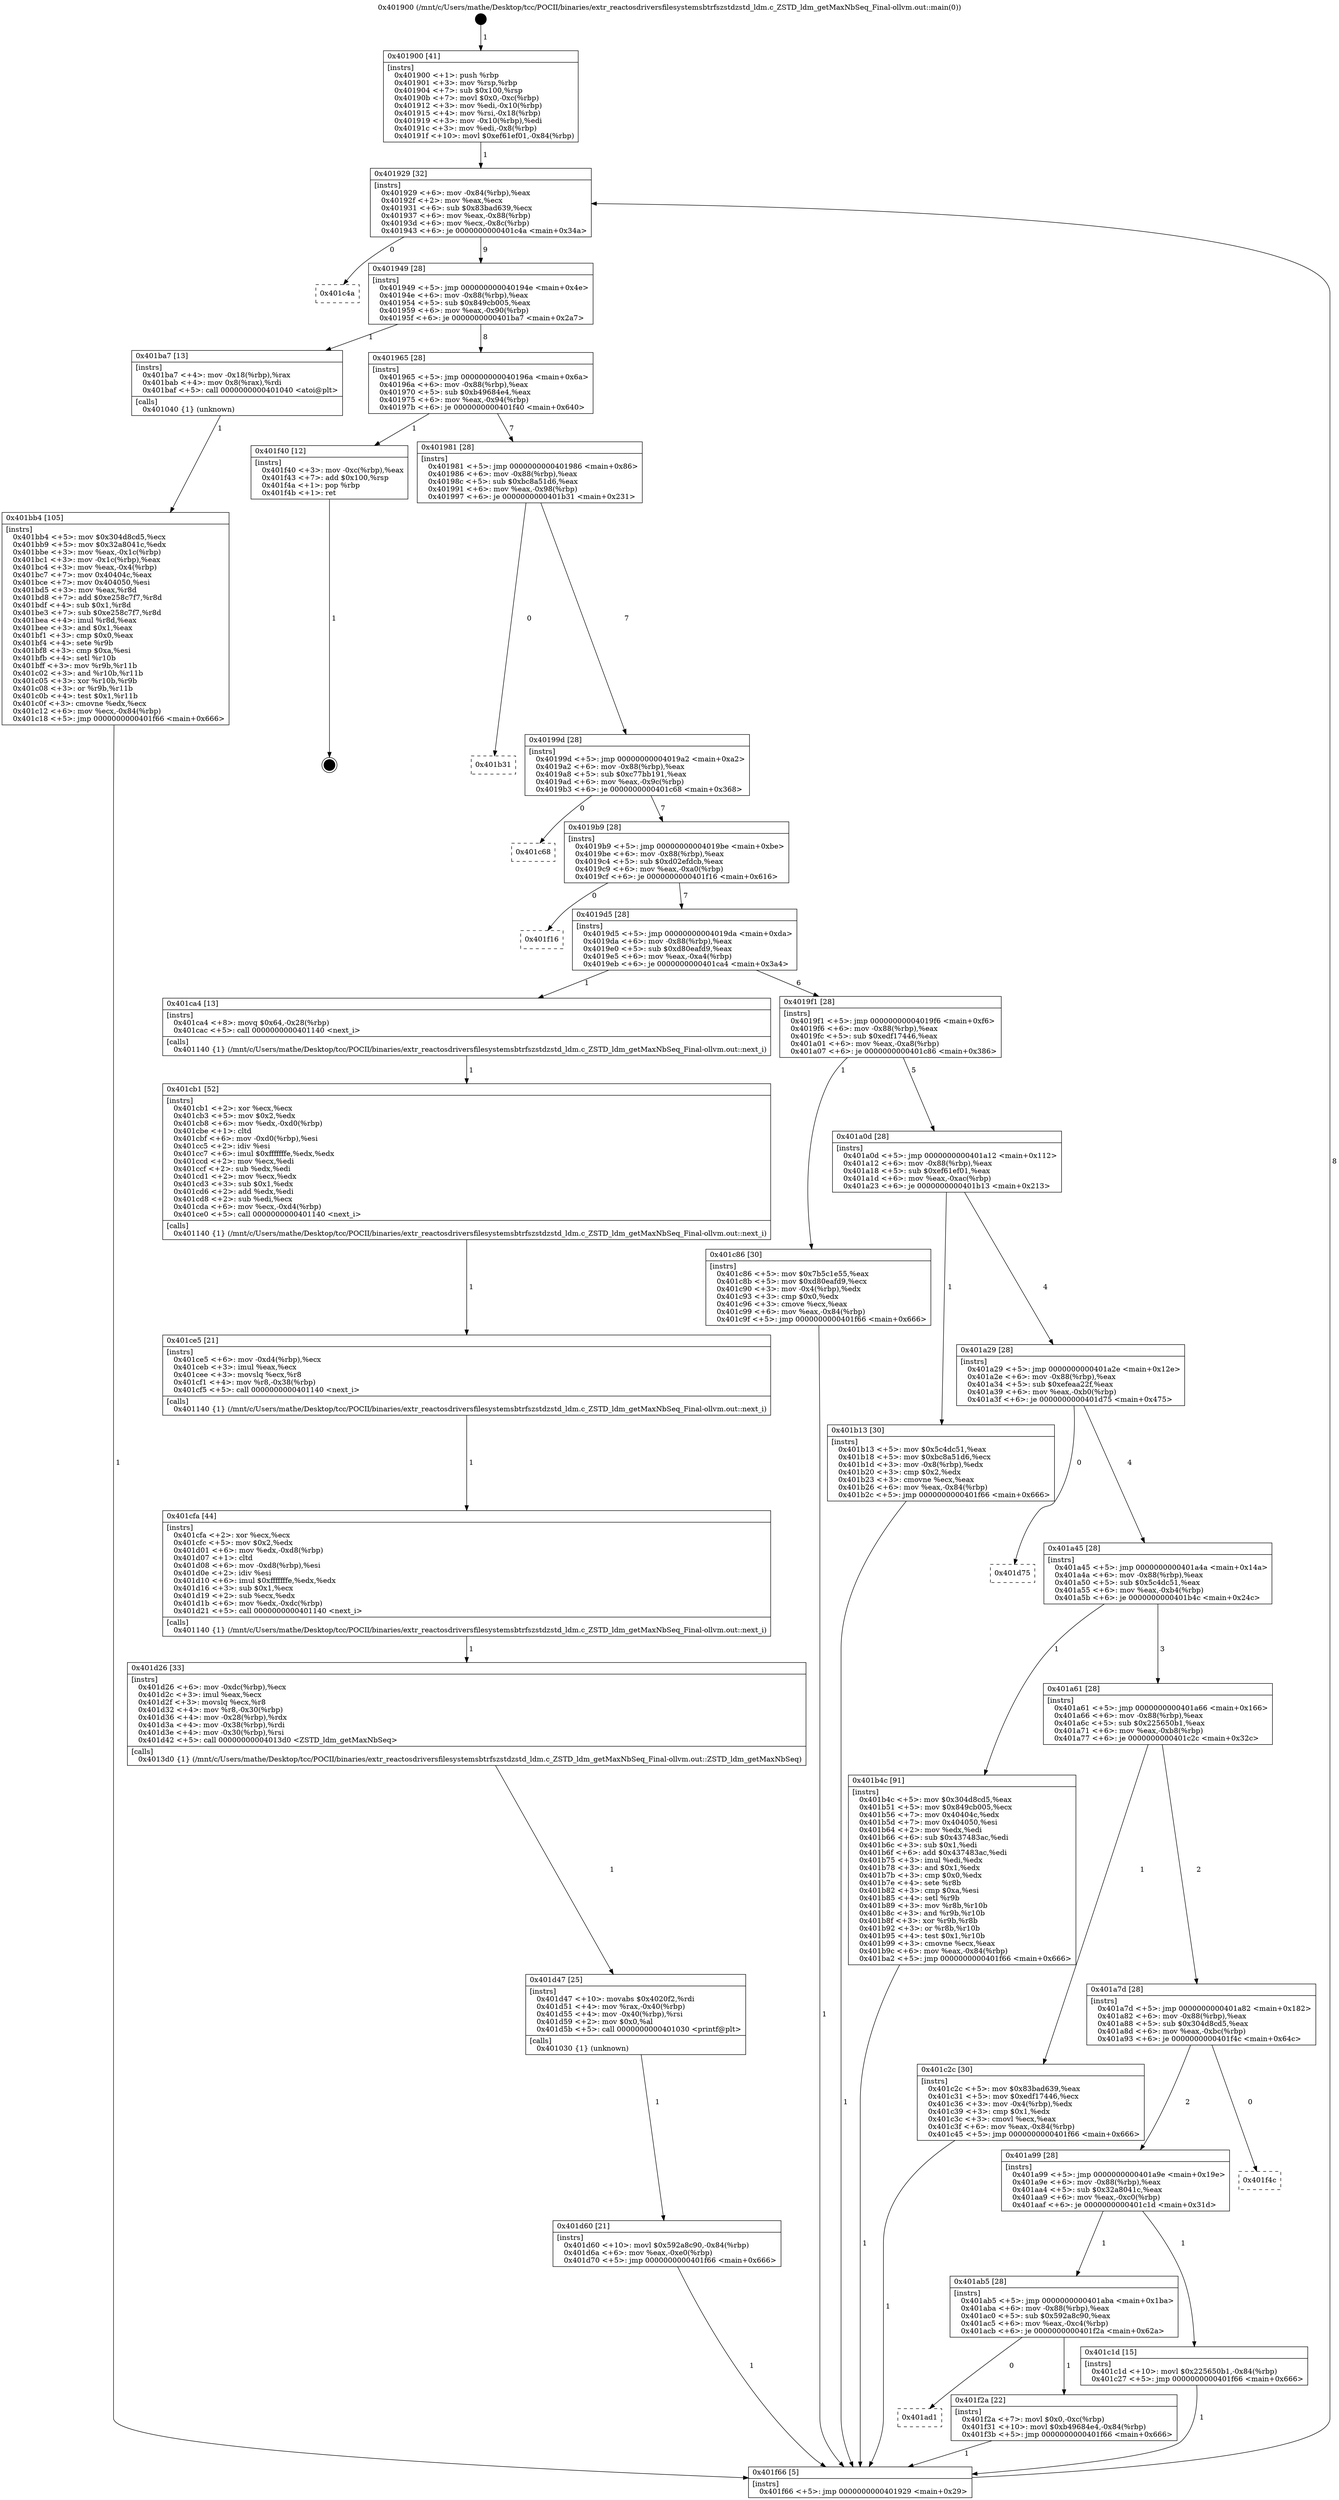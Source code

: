 digraph "0x401900" {
  label = "0x401900 (/mnt/c/Users/mathe/Desktop/tcc/POCII/binaries/extr_reactosdriversfilesystemsbtrfszstdzstd_ldm.c_ZSTD_ldm_getMaxNbSeq_Final-ollvm.out::main(0))"
  labelloc = "t"
  node[shape=record]

  Entry [label="",width=0.3,height=0.3,shape=circle,fillcolor=black,style=filled]
  "0x401929" [label="{
     0x401929 [32]\l
     | [instrs]\l
     &nbsp;&nbsp;0x401929 \<+6\>: mov -0x84(%rbp),%eax\l
     &nbsp;&nbsp;0x40192f \<+2\>: mov %eax,%ecx\l
     &nbsp;&nbsp;0x401931 \<+6\>: sub $0x83bad639,%ecx\l
     &nbsp;&nbsp;0x401937 \<+6\>: mov %eax,-0x88(%rbp)\l
     &nbsp;&nbsp;0x40193d \<+6\>: mov %ecx,-0x8c(%rbp)\l
     &nbsp;&nbsp;0x401943 \<+6\>: je 0000000000401c4a \<main+0x34a\>\l
  }"]
  "0x401c4a" [label="{
     0x401c4a\l
  }", style=dashed]
  "0x401949" [label="{
     0x401949 [28]\l
     | [instrs]\l
     &nbsp;&nbsp;0x401949 \<+5\>: jmp 000000000040194e \<main+0x4e\>\l
     &nbsp;&nbsp;0x40194e \<+6\>: mov -0x88(%rbp),%eax\l
     &nbsp;&nbsp;0x401954 \<+5\>: sub $0x849cb005,%eax\l
     &nbsp;&nbsp;0x401959 \<+6\>: mov %eax,-0x90(%rbp)\l
     &nbsp;&nbsp;0x40195f \<+6\>: je 0000000000401ba7 \<main+0x2a7\>\l
  }"]
  Exit [label="",width=0.3,height=0.3,shape=circle,fillcolor=black,style=filled,peripheries=2]
  "0x401ba7" [label="{
     0x401ba7 [13]\l
     | [instrs]\l
     &nbsp;&nbsp;0x401ba7 \<+4\>: mov -0x18(%rbp),%rax\l
     &nbsp;&nbsp;0x401bab \<+4\>: mov 0x8(%rax),%rdi\l
     &nbsp;&nbsp;0x401baf \<+5\>: call 0000000000401040 \<atoi@plt\>\l
     | [calls]\l
     &nbsp;&nbsp;0x401040 \{1\} (unknown)\l
  }"]
  "0x401965" [label="{
     0x401965 [28]\l
     | [instrs]\l
     &nbsp;&nbsp;0x401965 \<+5\>: jmp 000000000040196a \<main+0x6a\>\l
     &nbsp;&nbsp;0x40196a \<+6\>: mov -0x88(%rbp),%eax\l
     &nbsp;&nbsp;0x401970 \<+5\>: sub $0xb49684e4,%eax\l
     &nbsp;&nbsp;0x401975 \<+6\>: mov %eax,-0x94(%rbp)\l
     &nbsp;&nbsp;0x40197b \<+6\>: je 0000000000401f40 \<main+0x640\>\l
  }"]
  "0x401ad1" [label="{
     0x401ad1\l
  }", style=dashed]
  "0x401f40" [label="{
     0x401f40 [12]\l
     | [instrs]\l
     &nbsp;&nbsp;0x401f40 \<+3\>: mov -0xc(%rbp),%eax\l
     &nbsp;&nbsp;0x401f43 \<+7\>: add $0x100,%rsp\l
     &nbsp;&nbsp;0x401f4a \<+1\>: pop %rbp\l
     &nbsp;&nbsp;0x401f4b \<+1\>: ret\l
  }"]
  "0x401981" [label="{
     0x401981 [28]\l
     | [instrs]\l
     &nbsp;&nbsp;0x401981 \<+5\>: jmp 0000000000401986 \<main+0x86\>\l
     &nbsp;&nbsp;0x401986 \<+6\>: mov -0x88(%rbp),%eax\l
     &nbsp;&nbsp;0x40198c \<+5\>: sub $0xbc8a51d6,%eax\l
     &nbsp;&nbsp;0x401991 \<+6\>: mov %eax,-0x98(%rbp)\l
     &nbsp;&nbsp;0x401997 \<+6\>: je 0000000000401b31 \<main+0x231\>\l
  }"]
  "0x401f2a" [label="{
     0x401f2a [22]\l
     | [instrs]\l
     &nbsp;&nbsp;0x401f2a \<+7\>: movl $0x0,-0xc(%rbp)\l
     &nbsp;&nbsp;0x401f31 \<+10\>: movl $0xb49684e4,-0x84(%rbp)\l
     &nbsp;&nbsp;0x401f3b \<+5\>: jmp 0000000000401f66 \<main+0x666\>\l
  }"]
  "0x401b31" [label="{
     0x401b31\l
  }", style=dashed]
  "0x40199d" [label="{
     0x40199d [28]\l
     | [instrs]\l
     &nbsp;&nbsp;0x40199d \<+5\>: jmp 00000000004019a2 \<main+0xa2\>\l
     &nbsp;&nbsp;0x4019a2 \<+6\>: mov -0x88(%rbp),%eax\l
     &nbsp;&nbsp;0x4019a8 \<+5\>: sub $0xc77bb191,%eax\l
     &nbsp;&nbsp;0x4019ad \<+6\>: mov %eax,-0x9c(%rbp)\l
     &nbsp;&nbsp;0x4019b3 \<+6\>: je 0000000000401c68 \<main+0x368\>\l
  }"]
  "0x401d60" [label="{
     0x401d60 [21]\l
     | [instrs]\l
     &nbsp;&nbsp;0x401d60 \<+10\>: movl $0x592a8c90,-0x84(%rbp)\l
     &nbsp;&nbsp;0x401d6a \<+6\>: mov %eax,-0xe0(%rbp)\l
     &nbsp;&nbsp;0x401d70 \<+5\>: jmp 0000000000401f66 \<main+0x666\>\l
  }"]
  "0x401c68" [label="{
     0x401c68\l
  }", style=dashed]
  "0x4019b9" [label="{
     0x4019b9 [28]\l
     | [instrs]\l
     &nbsp;&nbsp;0x4019b9 \<+5\>: jmp 00000000004019be \<main+0xbe\>\l
     &nbsp;&nbsp;0x4019be \<+6\>: mov -0x88(%rbp),%eax\l
     &nbsp;&nbsp;0x4019c4 \<+5\>: sub $0xd02efdcb,%eax\l
     &nbsp;&nbsp;0x4019c9 \<+6\>: mov %eax,-0xa0(%rbp)\l
     &nbsp;&nbsp;0x4019cf \<+6\>: je 0000000000401f16 \<main+0x616\>\l
  }"]
  "0x401d47" [label="{
     0x401d47 [25]\l
     | [instrs]\l
     &nbsp;&nbsp;0x401d47 \<+10\>: movabs $0x4020f2,%rdi\l
     &nbsp;&nbsp;0x401d51 \<+4\>: mov %rax,-0x40(%rbp)\l
     &nbsp;&nbsp;0x401d55 \<+4\>: mov -0x40(%rbp),%rsi\l
     &nbsp;&nbsp;0x401d59 \<+2\>: mov $0x0,%al\l
     &nbsp;&nbsp;0x401d5b \<+5\>: call 0000000000401030 \<printf@plt\>\l
     | [calls]\l
     &nbsp;&nbsp;0x401030 \{1\} (unknown)\l
  }"]
  "0x401f16" [label="{
     0x401f16\l
  }", style=dashed]
  "0x4019d5" [label="{
     0x4019d5 [28]\l
     | [instrs]\l
     &nbsp;&nbsp;0x4019d5 \<+5\>: jmp 00000000004019da \<main+0xda\>\l
     &nbsp;&nbsp;0x4019da \<+6\>: mov -0x88(%rbp),%eax\l
     &nbsp;&nbsp;0x4019e0 \<+5\>: sub $0xd80eafd9,%eax\l
     &nbsp;&nbsp;0x4019e5 \<+6\>: mov %eax,-0xa4(%rbp)\l
     &nbsp;&nbsp;0x4019eb \<+6\>: je 0000000000401ca4 \<main+0x3a4\>\l
  }"]
  "0x401d26" [label="{
     0x401d26 [33]\l
     | [instrs]\l
     &nbsp;&nbsp;0x401d26 \<+6\>: mov -0xdc(%rbp),%ecx\l
     &nbsp;&nbsp;0x401d2c \<+3\>: imul %eax,%ecx\l
     &nbsp;&nbsp;0x401d2f \<+3\>: movslq %ecx,%r8\l
     &nbsp;&nbsp;0x401d32 \<+4\>: mov %r8,-0x30(%rbp)\l
     &nbsp;&nbsp;0x401d36 \<+4\>: mov -0x28(%rbp),%rdx\l
     &nbsp;&nbsp;0x401d3a \<+4\>: mov -0x38(%rbp),%rdi\l
     &nbsp;&nbsp;0x401d3e \<+4\>: mov -0x30(%rbp),%rsi\l
     &nbsp;&nbsp;0x401d42 \<+5\>: call 00000000004013d0 \<ZSTD_ldm_getMaxNbSeq\>\l
     | [calls]\l
     &nbsp;&nbsp;0x4013d0 \{1\} (/mnt/c/Users/mathe/Desktop/tcc/POCII/binaries/extr_reactosdriversfilesystemsbtrfszstdzstd_ldm.c_ZSTD_ldm_getMaxNbSeq_Final-ollvm.out::ZSTD_ldm_getMaxNbSeq)\l
  }"]
  "0x401ca4" [label="{
     0x401ca4 [13]\l
     | [instrs]\l
     &nbsp;&nbsp;0x401ca4 \<+8\>: movq $0x64,-0x28(%rbp)\l
     &nbsp;&nbsp;0x401cac \<+5\>: call 0000000000401140 \<next_i\>\l
     | [calls]\l
     &nbsp;&nbsp;0x401140 \{1\} (/mnt/c/Users/mathe/Desktop/tcc/POCII/binaries/extr_reactosdriversfilesystemsbtrfszstdzstd_ldm.c_ZSTD_ldm_getMaxNbSeq_Final-ollvm.out::next_i)\l
  }"]
  "0x4019f1" [label="{
     0x4019f1 [28]\l
     | [instrs]\l
     &nbsp;&nbsp;0x4019f1 \<+5\>: jmp 00000000004019f6 \<main+0xf6\>\l
     &nbsp;&nbsp;0x4019f6 \<+6\>: mov -0x88(%rbp),%eax\l
     &nbsp;&nbsp;0x4019fc \<+5\>: sub $0xedf17446,%eax\l
     &nbsp;&nbsp;0x401a01 \<+6\>: mov %eax,-0xa8(%rbp)\l
     &nbsp;&nbsp;0x401a07 \<+6\>: je 0000000000401c86 \<main+0x386\>\l
  }"]
  "0x401cfa" [label="{
     0x401cfa [44]\l
     | [instrs]\l
     &nbsp;&nbsp;0x401cfa \<+2\>: xor %ecx,%ecx\l
     &nbsp;&nbsp;0x401cfc \<+5\>: mov $0x2,%edx\l
     &nbsp;&nbsp;0x401d01 \<+6\>: mov %edx,-0xd8(%rbp)\l
     &nbsp;&nbsp;0x401d07 \<+1\>: cltd\l
     &nbsp;&nbsp;0x401d08 \<+6\>: mov -0xd8(%rbp),%esi\l
     &nbsp;&nbsp;0x401d0e \<+2\>: idiv %esi\l
     &nbsp;&nbsp;0x401d10 \<+6\>: imul $0xfffffffe,%edx,%edx\l
     &nbsp;&nbsp;0x401d16 \<+3\>: sub $0x1,%ecx\l
     &nbsp;&nbsp;0x401d19 \<+2\>: sub %ecx,%edx\l
     &nbsp;&nbsp;0x401d1b \<+6\>: mov %edx,-0xdc(%rbp)\l
     &nbsp;&nbsp;0x401d21 \<+5\>: call 0000000000401140 \<next_i\>\l
     | [calls]\l
     &nbsp;&nbsp;0x401140 \{1\} (/mnt/c/Users/mathe/Desktop/tcc/POCII/binaries/extr_reactosdriversfilesystemsbtrfszstdzstd_ldm.c_ZSTD_ldm_getMaxNbSeq_Final-ollvm.out::next_i)\l
  }"]
  "0x401c86" [label="{
     0x401c86 [30]\l
     | [instrs]\l
     &nbsp;&nbsp;0x401c86 \<+5\>: mov $0x7b5c1e55,%eax\l
     &nbsp;&nbsp;0x401c8b \<+5\>: mov $0xd80eafd9,%ecx\l
     &nbsp;&nbsp;0x401c90 \<+3\>: mov -0x4(%rbp),%edx\l
     &nbsp;&nbsp;0x401c93 \<+3\>: cmp $0x0,%edx\l
     &nbsp;&nbsp;0x401c96 \<+3\>: cmove %ecx,%eax\l
     &nbsp;&nbsp;0x401c99 \<+6\>: mov %eax,-0x84(%rbp)\l
     &nbsp;&nbsp;0x401c9f \<+5\>: jmp 0000000000401f66 \<main+0x666\>\l
  }"]
  "0x401a0d" [label="{
     0x401a0d [28]\l
     | [instrs]\l
     &nbsp;&nbsp;0x401a0d \<+5\>: jmp 0000000000401a12 \<main+0x112\>\l
     &nbsp;&nbsp;0x401a12 \<+6\>: mov -0x88(%rbp),%eax\l
     &nbsp;&nbsp;0x401a18 \<+5\>: sub $0xef61ef01,%eax\l
     &nbsp;&nbsp;0x401a1d \<+6\>: mov %eax,-0xac(%rbp)\l
     &nbsp;&nbsp;0x401a23 \<+6\>: je 0000000000401b13 \<main+0x213\>\l
  }"]
  "0x401ce5" [label="{
     0x401ce5 [21]\l
     | [instrs]\l
     &nbsp;&nbsp;0x401ce5 \<+6\>: mov -0xd4(%rbp),%ecx\l
     &nbsp;&nbsp;0x401ceb \<+3\>: imul %eax,%ecx\l
     &nbsp;&nbsp;0x401cee \<+3\>: movslq %ecx,%r8\l
     &nbsp;&nbsp;0x401cf1 \<+4\>: mov %r8,-0x38(%rbp)\l
     &nbsp;&nbsp;0x401cf5 \<+5\>: call 0000000000401140 \<next_i\>\l
     | [calls]\l
     &nbsp;&nbsp;0x401140 \{1\} (/mnt/c/Users/mathe/Desktop/tcc/POCII/binaries/extr_reactosdriversfilesystemsbtrfszstdzstd_ldm.c_ZSTD_ldm_getMaxNbSeq_Final-ollvm.out::next_i)\l
  }"]
  "0x401b13" [label="{
     0x401b13 [30]\l
     | [instrs]\l
     &nbsp;&nbsp;0x401b13 \<+5\>: mov $0x5c4dc51,%eax\l
     &nbsp;&nbsp;0x401b18 \<+5\>: mov $0xbc8a51d6,%ecx\l
     &nbsp;&nbsp;0x401b1d \<+3\>: mov -0x8(%rbp),%edx\l
     &nbsp;&nbsp;0x401b20 \<+3\>: cmp $0x2,%edx\l
     &nbsp;&nbsp;0x401b23 \<+3\>: cmovne %ecx,%eax\l
     &nbsp;&nbsp;0x401b26 \<+6\>: mov %eax,-0x84(%rbp)\l
     &nbsp;&nbsp;0x401b2c \<+5\>: jmp 0000000000401f66 \<main+0x666\>\l
  }"]
  "0x401a29" [label="{
     0x401a29 [28]\l
     | [instrs]\l
     &nbsp;&nbsp;0x401a29 \<+5\>: jmp 0000000000401a2e \<main+0x12e\>\l
     &nbsp;&nbsp;0x401a2e \<+6\>: mov -0x88(%rbp),%eax\l
     &nbsp;&nbsp;0x401a34 \<+5\>: sub $0xefeaa22f,%eax\l
     &nbsp;&nbsp;0x401a39 \<+6\>: mov %eax,-0xb0(%rbp)\l
     &nbsp;&nbsp;0x401a3f \<+6\>: je 0000000000401d75 \<main+0x475\>\l
  }"]
  "0x401f66" [label="{
     0x401f66 [5]\l
     | [instrs]\l
     &nbsp;&nbsp;0x401f66 \<+5\>: jmp 0000000000401929 \<main+0x29\>\l
  }"]
  "0x401900" [label="{
     0x401900 [41]\l
     | [instrs]\l
     &nbsp;&nbsp;0x401900 \<+1\>: push %rbp\l
     &nbsp;&nbsp;0x401901 \<+3\>: mov %rsp,%rbp\l
     &nbsp;&nbsp;0x401904 \<+7\>: sub $0x100,%rsp\l
     &nbsp;&nbsp;0x40190b \<+7\>: movl $0x0,-0xc(%rbp)\l
     &nbsp;&nbsp;0x401912 \<+3\>: mov %edi,-0x10(%rbp)\l
     &nbsp;&nbsp;0x401915 \<+4\>: mov %rsi,-0x18(%rbp)\l
     &nbsp;&nbsp;0x401919 \<+3\>: mov -0x10(%rbp),%edi\l
     &nbsp;&nbsp;0x40191c \<+3\>: mov %edi,-0x8(%rbp)\l
     &nbsp;&nbsp;0x40191f \<+10\>: movl $0xef61ef01,-0x84(%rbp)\l
  }"]
  "0x401cb1" [label="{
     0x401cb1 [52]\l
     | [instrs]\l
     &nbsp;&nbsp;0x401cb1 \<+2\>: xor %ecx,%ecx\l
     &nbsp;&nbsp;0x401cb3 \<+5\>: mov $0x2,%edx\l
     &nbsp;&nbsp;0x401cb8 \<+6\>: mov %edx,-0xd0(%rbp)\l
     &nbsp;&nbsp;0x401cbe \<+1\>: cltd\l
     &nbsp;&nbsp;0x401cbf \<+6\>: mov -0xd0(%rbp),%esi\l
     &nbsp;&nbsp;0x401cc5 \<+2\>: idiv %esi\l
     &nbsp;&nbsp;0x401cc7 \<+6\>: imul $0xfffffffe,%edx,%edx\l
     &nbsp;&nbsp;0x401ccd \<+2\>: mov %ecx,%edi\l
     &nbsp;&nbsp;0x401ccf \<+2\>: sub %edx,%edi\l
     &nbsp;&nbsp;0x401cd1 \<+2\>: mov %ecx,%edx\l
     &nbsp;&nbsp;0x401cd3 \<+3\>: sub $0x1,%edx\l
     &nbsp;&nbsp;0x401cd6 \<+2\>: add %edx,%edi\l
     &nbsp;&nbsp;0x401cd8 \<+2\>: sub %edi,%ecx\l
     &nbsp;&nbsp;0x401cda \<+6\>: mov %ecx,-0xd4(%rbp)\l
     &nbsp;&nbsp;0x401ce0 \<+5\>: call 0000000000401140 \<next_i\>\l
     | [calls]\l
     &nbsp;&nbsp;0x401140 \{1\} (/mnt/c/Users/mathe/Desktop/tcc/POCII/binaries/extr_reactosdriversfilesystemsbtrfszstdzstd_ldm.c_ZSTD_ldm_getMaxNbSeq_Final-ollvm.out::next_i)\l
  }"]
  "0x401d75" [label="{
     0x401d75\l
  }", style=dashed]
  "0x401a45" [label="{
     0x401a45 [28]\l
     | [instrs]\l
     &nbsp;&nbsp;0x401a45 \<+5\>: jmp 0000000000401a4a \<main+0x14a\>\l
     &nbsp;&nbsp;0x401a4a \<+6\>: mov -0x88(%rbp),%eax\l
     &nbsp;&nbsp;0x401a50 \<+5\>: sub $0x5c4dc51,%eax\l
     &nbsp;&nbsp;0x401a55 \<+6\>: mov %eax,-0xb4(%rbp)\l
     &nbsp;&nbsp;0x401a5b \<+6\>: je 0000000000401b4c \<main+0x24c\>\l
  }"]
  "0x401ab5" [label="{
     0x401ab5 [28]\l
     | [instrs]\l
     &nbsp;&nbsp;0x401ab5 \<+5\>: jmp 0000000000401aba \<main+0x1ba\>\l
     &nbsp;&nbsp;0x401aba \<+6\>: mov -0x88(%rbp),%eax\l
     &nbsp;&nbsp;0x401ac0 \<+5\>: sub $0x592a8c90,%eax\l
     &nbsp;&nbsp;0x401ac5 \<+6\>: mov %eax,-0xc4(%rbp)\l
     &nbsp;&nbsp;0x401acb \<+6\>: je 0000000000401f2a \<main+0x62a\>\l
  }"]
  "0x401b4c" [label="{
     0x401b4c [91]\l
     | [instrs]\l
     &nbsp;&nbsp;0x401b4c \<+5\>: mov $0x304d8cd5,%eax\l
     &nbsp;&nbsp;0x401b51 \<+5\>: mov $0x849cb005,%ecx\l
     &nbsp;&nbsp;0x401b56 \<+7\>: mov 0x40404c,%edx\l
     &nbsp;&nbsp;0x401b5d \<+7\>: mov 0x404050,%esi\l
     &nbsp;&nbsp;0x401b64 \<+2\>: mov %edx,%edi\l
     &nbsp;&nbsp;0x401b66 \<+6\>: sub $0x437483ac,%edi\l
     &nbsp;&nbsp;0x401b6c \<+3\>: sub $0x1,%edi\l
     &nbsp;&nbsp;0x401b6f \<+6\>: add $0x437483ac,%edi\l
     &nbsp;&nbsp;0x401b75 \<+3\>: imul %edi,%edx\l
     &nbsp;&nbsp;0x401b78 \<+3\>: and $0x1,%edx\l
     &nbsp;&nbsp;0x401b7b \<+3\>: cmp $0x0,%edx\l
     &nbsp;&nbsp;0x401b7e \<+4\>: sete %r8b\l
     &nbsp;&nbsp;0x401b82 \<+3\>: cmp $0xa,%esi\l
     &nbsp;&nbsp;0x401b85 \<+4\>: setl %r9b\l
     &nbsp;&nbsp;0x401b89 \<+3\>: mov %r8b,%r10b\l
     &nbsp;&nbsp;0x401b8c \<+3\>: and %r9b,%r10b\l
     &nbsp;&nbsp;0x401b8f \<+3\>: xor %r9b,%r8b\l
     &nbsp;&nbsp;0x401b92 \<+3\>: or %r8b,%r10b\l
     &nbsp;&nbsp;0x401b95 \<+4\>: test $0x1,%r10b\l
     &nbsp;&nbsp;0x401b99 \<+3\>: cmovne %ecx,%eax\l
     &nbsp;&nbsp;0x401b9c \<+6\>: mov %eax,-0x84(%rbp)\l
     &nbsp;&nbsp;0x401ba2 \<+5\>: jmp 0000000000401f66 \<main+0x666\>\l
  }"]
  "0x401a61" [label="{
     0x401a61 [28]\l
     | [instrs]\l
     &nbsp;&nbsp;0x401a61 \<+5\>: jmp 0000000000401a66 \<main+0x166\>\l
     &nbsp;&nbsp;0x401a66 \<+6\>: mov -0x88(%rbp),%eax\l
     &nbsp;&nbsp;0x401a6c \<+5\>: sub $0x225650b1,%eax\l
     &nbsp;&nbsp;0x401a71 \<+6\>: mov %eax,-0xb8(%rbp)\l
     &nbsp;&nbsp;0x401a77 \<+6\>: je 0000000000401c2c \<main+0x32c\>\l
  }"]
  "0x401bb4" [label="{
     0x401bb4 [105]\l
     | [instrs]\l
     &nbsp;&nbsp;0x401bb4 \<+5\>: mov $0x304d8cd5,%ecx\l
     &nbsp;&nbsp;0x401bb9 \<+5\>: mov $0x32a8041c,%edx\l
     &nbsp;&nbsp;0x401bbe \<+3\>: mov %eax,-0x1c(%rbp)\l
     &nbsp;&nbsp;0x401bc1 \<+3\>: mov -0x1c(%rbp),%eax\l
     &nbsp;&nbsp;0x401bc4 \<+3\>: mov %eax,-0x4(%rbp)\l
     &nbsp;&nbsp;0x401bc7 \<+7\>: mov 0x40404c,%eax\l
     &nbsp;&nbsp;0x401bce \<+7\>: mov 0x404050,%esi\l
     &nbsp;&nbsp;0x401bd5 \<+3\>: mov %eax,%r8d\l
     &nbsp;&nbsp;0x401bd8 \<+7\>: add $0xe258c7f7,%r8d\l
     &nbsp;&nbsp;0x401bdf \<+4\>: sub $0x1,%r8d\l
     &nbsp;&nbsp;0x401be3 \<+7\>: sub $0xe258c7f7,%r8d\l
     &nbsp;&nbsp;0x401bea \<+4\>: imul %r8d,%eax\l
     &nbsp;&nbsp;0x401bee \<+3\>: and $0x1,%eax\l
     &nbsp;&nbsp;0x401bf1 \<+3\>: cmp $0x0,%eax\l
     &nbsp;&nbsp;0x401bf4 \<+4\>: sete %r9b\l
     &nbsp;&nbsp;0x401bf8 \<+3\>: cmp $0xa,%esi\l
     &nbsp;&nbsp;0x401bfb \<+4\>: setl %r10b\l
     &nbsp;&nbsp;0x401bff \<+3\>: mov %r9b,%r11b\l
     &nbsp;&nbsp;0x401c02 \<+3\>: and %r10b,%r11b\l
     &nbsp;&nbsp;0x401c05 \<+3\>: xor %r10b,%r9b\l
     &nbsp;&nbsp;0x401c08 \<+3\>: or %r9b,%r11b\l
     &nbsp;&nbsp;0x401c0b \<+4\>: test $0x1,%r11b\l
     &nbsp;&nbsp;0x401c0f \<+3\>: cmovne %edx,%ecx\l
     &nbsp;&nbsp;0x401c12 \<+6\>: mov %ecx,-0x84(%rbp)\l
     &nbsp;&nbsp;0x401c18 \<+5\>: jmp 0000000000401f66 \<main+0x666\>\l
  }"]
  "0x401c1d" [label="{
     0x401c1d [15]\l
     | [instrs]\l
     &nbsp;&nbsp;0x401c1d \<+10\>: movl $0x225650b1,-0x84(%rbp)\l
     &nbsp;&nbsp;0x401c27 \<+5\>: jmp 0000000000401f66 \<main+0x666\>\l
  }"]
  "0x401c2c" [label="{
     0x401c2c [30]\l
     | [instrs]\l
     &nbsp;&nbsp;0x401c2c \<+5\>: mov $0x83bad639,%eax\l
     &nbsp;&nbsp;0x401c31 \<+5\>: mov $0xedf17446,%ecx\l
     &nbsp;&nbsp;0x401c36 \<+3\>: mov -0x4(%rbp),%edx\l
     &nbsp;&nbsp;0x401c39 \<+3\>: cmp $0x1,%edx\l
     &nbsp;&nbsp;0x401c3c \<+3\>: cmovl %ecx,%eax\l
     &nbsp;&nbsp;0x401c3f \<+6\>: mov %eax,-0x84(%rbp)\l
     &nbsp;&nbsp;0x401c45 \<+5\>: jmp 0000000000401f66 \<main+0x666\>\l
  }"]
  "0x401a7d" [label="{
     0x401a7d [28]\l
     | [instrs]\l
     &nbsp;&nbsp;0x401a7d \<+5\>: jmp 0000000000401a82 \<main+0x182\>\l
     &nbsp;&nbsp;0x401a82 \<+6\>: mov -0x88(%rbp),%eax\l
     &nbsp;&nbsp;0x401a88 \<+5\>: sub $0x304d8cd5,%eax\l
     &nbsp;&nbsp;0x401a8d \<+6\>: mov %eax,-0xbc(%rbp)\l
     &nbsp;&nbsp;0x401a93 \<+6\>: je 0000000000401f4c \<main+0x64c\>\l
  }"]
  "0x401a99" [label="{
     0x401a99 [28]\l
     | [instrs]\l
     &nbsp;&nbsp;0x401a99 \<+5\>: jmp 0000000000401a9e \<main+0x19e\>\l
     &nbsp;&nbsp;0x401a9e \<+6\>: mov -0x88(%rbp),%eax\l
     &nbsp;&nbsp;0x401aa4 \<+5\>: sub $0x32a8041c,%eax\l
     &nbsp;&nbsp;0x401aa9 \<+6\>: mov %eax,-0xc0(%rbp)\l
     &nbsp;&nbsp;0x401aaf \<+6\>: je 0000000000401c1d \<main+0x31d\>\l
  }"]
  "0x401f4c" [label="{
     0x401f4c\l
  }", style=dashed]
  Entry -> "0x401900" [label=" 1"]
  "0x401929" -> "0x401c4a" [label=" 0"]
  "0x401929" -> "0x401949" [label=" 9"]
  "0x401f40" -> Exit [label=" 1"]
  "0x401949" -> "0x401ba7" [label=" 1"]
  "0x401949" -> "0x401965" [label=" 8"]
  "0x401f2a" -> "0x401f66" [label=" 1"]
  "0x401965" -> "0x401f40" [label=" 1"]
  "0x401965" -> "0x401981" [label=" 7"]
  "0x401ab5" -> "0x401ad1" [label=" 0"]
  "0x401981" -> "0x401b31" [label=" 0"]
  "0x401981" -> "0x40199d" [label=" 7"]
  "0x401ab5" -> "0x401f2a" [label=" 1"]
  "0x40199d" -> "0x401c68" [label=" 0"]
  "0x40199d" -> "0x4019b9" [label=" 7"]
  "0x401d60" -> "0x401f66" [label=" 1"]
  "0x4019b9" -> "0x401f16" [label=" 0"]
  "0x4019b9" -> "0x4019d5" [label=" 7"]
  "0x401d47" -> "0x401d60" [label=" 1"]
  "0x4019d5" -> "0x401ca4" [label=" 1"]
  "0x4019d5" -> "0x4019f1" [label=" 6"]
  "0x401d26" -> "0x401d47" [label=" 1"]
  "0x4019f1" -> "0x401c86" [label=" 1"]
  "0x4019f1" -> "0x401a0d" [label=" 5"]
  "0x401cfa" -> "0x401d26" [label=" 1"]
  "0x401a0d" -> "0x401b13" [label=" 1"]
  "0x401a0d" -> "0x401a29" [label=" 4"]
  "0x401b13" -> "0x401f66" [label=" 1"]
  "0x401900" -> "0x401929" [label=" 1"]
  "0x401f66" -> "0x401929" [label=" 8"]
  "0x401ce5" -> "0x401cfa" [label=" 1"]
  "0x401a29" -> "0x401d75" [label=" 0"]
  "0x401a29" -> "0x401a45" [label=" 4"]
  "0x401cb1" -> "0x401ce5" [label=" 1"]
  "0x401a45" -> "0x401b4c" [label=" 1"]
  "0x401a45" -> "0x401a61" [label=" 3"]
  "0x401b4c" -> "0x401f66" [label=" 1"]
  "0x401ba7" -> "0x401bb4" [label=" 1"]
  "0x401bb4" -> "0x401f66" [label=" 1"]
  "0x401ca4" -> "0x401cb1" [label=" 1"]
  "0x401a61" -> "0x401c2c" [label=" 1"]
  "0x401a61" -> "0x401a7d" [label=" 2"]
  "0x401c86" -> "0x401f66" [label=" 1"]
  "0x401a7d" -> "0x401f4c" [label=" 0"]
  "0x401a7d" -> "0x401a99" [label=" 2"]
  "0x401c2c" -> "0x401f66" [label=" 1"]
  "0x401a99" -> "0x401c1d" [label=" 1"]
  "0x401a99" -> "0x401ab5" [label=" 1"]
  "0x401c1d" -> "0x401f66" [label=" 1"]
}
